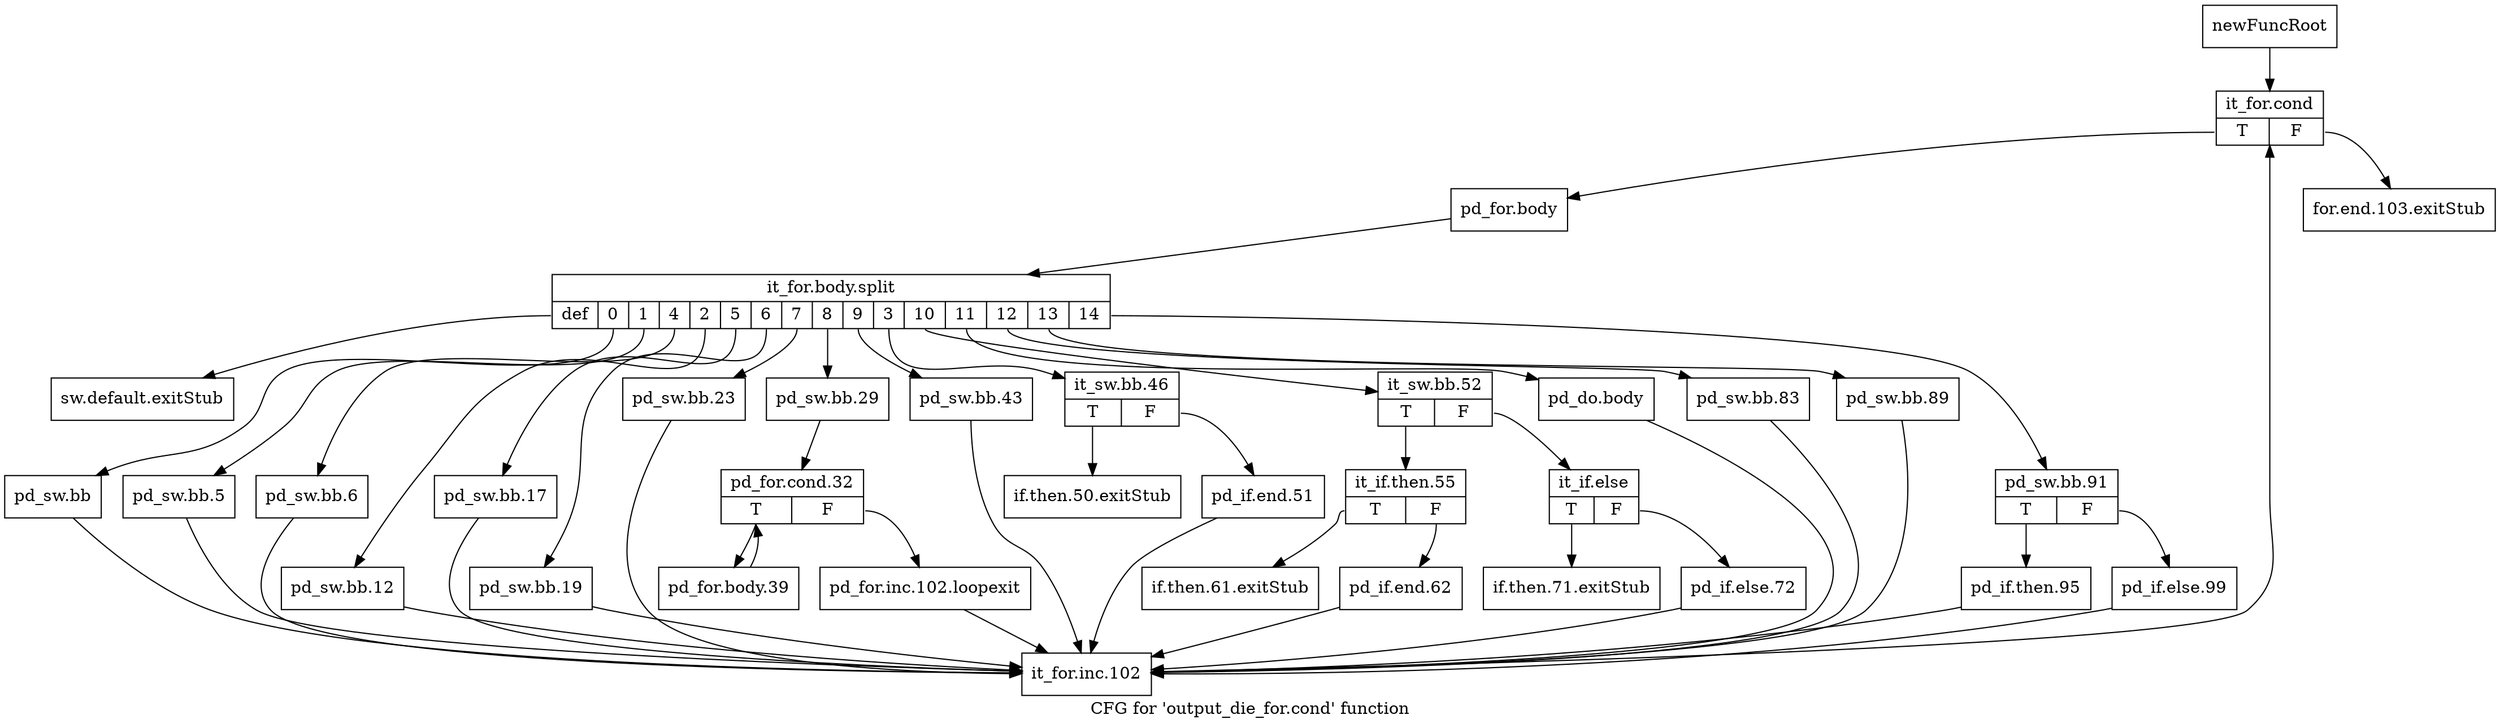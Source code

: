 digraph "CFG for 'output_die_for.cond' function" {
	label="CFG for 'output_die_for.cond' function";

	Node0xac027b0 [shape=record,label="{newFuncRoot}"];
	Node0xac027b0 -> Node0xac02990;
	Node0xac02800 [shape=record,label="{for.end.103.exitStub}"];
	Node0xac02850 [shape=record,label="{sw.default.exitStub}"];
	Node0xac028a0 [shape=record,label="{if.then.71.exitStub}"];
	Node0xac028f0 [shape=record,label="{if.then.61.exitStub}"];
	Node0xac02940 [shape=record,label="{if.then.50.exitStub}"];
	Node0xac02990 [shape=record,label="{it_for.cond|{<s0>T|<s1>F}}"];
	Node0xac02990:s0 -> Node0xac029e0;
	Node0xac02990:s1 -> Node0xac02800;
	Node0xac029e0 [shape=record,label="{pd_for.body}"];
	Node0xac029e0 -> Node0xf6032f0;
	Node0xf6032f0 [shape=record,label="{it_for.body.split|{<s0>def|<s1>0|<s2>1|<s3>4|<s4>2|<s5>5|<s6>6|<s7>7|<s8>8|<s9>9|<s10>3|<s11>10|<s12>11|<s13>12|<s14>13|<s15>14}}"];
	Node0xf6032f0:s0 -> Node0xac02850;
	Node0xf6032f0:s1 -> Node0xac031b0;
	Node0xf6032f0:s2 -> Node0xac03160;
	Node0xf6032f0:s3 -> Node0xac03110;
	Node0xf6032f0:s4 -> Node0xac030c0;
	Node0xf6032f0:s5 -> Node0xac03070;
	Node0xf6032f0:s6 -> Node0xac03020;
	Node0xf6032f0:s7 -> Node0xac02fd0;
	Node0xf6032f0:s8 -> Node0xac02e90;
	Node0xf6032f0:s9 -> Node0xac02e40;
	Node0xf6032f0:s10 -> Node0xac02da0;
	Node0xf6032f0:s11 -> Node0xac02c10;
	Node0xf6032f0:s12 -> Node0xac02bc0;
	Node0xf6032f0:s13 -> Node0xac02b70;
	Node0xf6032f0:s14 -> Node0xac02b20;
	Node0xf6032f0:s15 -> Node0xac02a30;
	Node0xac02a30 [shape=record,label="{pd_sw.bb.91|{<s0>T|<s1>F}}"];
	Node0xac02a30:s0 -> Node0xac02ad0;
	Node0xac02a30:s1 -> Node0xac02a80;
	Node0xac02a80 [shape=record,label="{pd_if.else.99}"];
	Node0xac02a80 -> Node0xac03200;
	Node0xac02ad0 [shape=record,label="{pd_if.then.95}"];
	Node0xac02ad0 -> Node0xac03200;
	Node0xac02b20 [shape=record,label="{pd_sw.bb.89}"];
	Node0xac02b20 -> Node0xac03200;
	Node0xac02b70 [shape=record,label="{pd_sw.bb.83}"];
	Node0xac02b70 -> Node0xac03200;
	Node0xac02bc0 [shape=record,label="{pd_do.body}"];
	Node0xac02bc0 -> Node0xac03200;
	Node0xac02c10 [shape=record,label="{it_sw.bb.52|{<s0>T|<s1>F}}"];
	Node0xac02c10:s0 -> Node0xac02d00;
	Node0xac02c10:s1 -> Node0xac02c60;
	Node0xac02c60 [shape=record,label="{it_if.else|{<s0>T|<s1>F}}"];
	Node0xac02c60:s0 -> Node0xac028a0;
	Node0xac02c60:s1 -> Node0xac02cb0;
	Node0xac02cb0 [shape=record,label="{pd_if.else.72}"];
	Node0xac02cb0 -> Node0xac03200;
	Node0xac02d00 [shape=record,label="{it_if.then.55|{<s0>T|<s1>F}}"];
	Node0xac02d00:s0 -> Node0xac028f0;
	Node0xac02d00:s1 -> Node0xac02d50;
	Node0xac02d50 [shape=record,label="{pd_if.end.62}"];
	Node0xac02d50 -> Node0xac03200;
	Node0xac02da0 [shape=record,label="{it_sw.bb.46|{<s0>T|<s1>F}}"];
	Node0xac02da0:s0 -> Node0xac02940;
	Node0xac02da0:s1 -> Node0xac02df0;
	Node0xac02df0 [shape=record,label="{pd_if.end.51}"];
	Node0xac02df0 -> Node0xac03200;
	Node0xac02e40 [shape=record,label="{pd_sw.bb.43}"];
	Node0xac02e40 -> Node0xac03200;
	Node0xac02e90 [shape=record,label="{pd_sw.bb.29}"];
	Node0xac02e90 -> Node0xac02ee0;
	Node0xac02ee0 [shape=record,label="{pd_for.cond.32|{<s0>T|<s1>F}}"];
	Node0xac02ee0:s0 -> Node0xac02f80;
	Node0xac02ee0:s1 -> Node0xac02f30;
	Node0xac02f30 [shape=record,label="{pd_for.inc.102.loopexit}"];
	Node0xac02f30 -> Node0xac03200;
	Node0xac02f80 [shape=record,label="{pd_for.body.39}"];
	Node0xac02f80 -> Node0xac02ee0;
	Node0xac02fd0 [shape=record,label="{pd_sw.bb.23}"];
	Node0xac02fd0 -> Node0xac03200;
	Node0xac03020 [shape=record,label="{pd_sw.bb.19}"];
	Node0xac03020 -> Node0xac03200;
	Node0xac03070 [shape=record,label="{pd_sw.bb.17}"];
	Node0xac03070 -> Node0xac03200;
	Node0xac030c0 [shape=record,label="{pd_sw.bb.12}"];
	Node0xac030c0 -> Node0xac03200;
	Node0xac03110 [shape=record,label="{pd_sw.bb.6}"];
	Node0xac03110 -> Node0xac03200;
	Node0xac03160 [shape=record,label="{pd_sw.bb.5}"];
	Node0xac03160 -> Node0xac03200;
	Node0xac031b0 [shape=record,label="{pd_sw.bb}"];
	Node0xac031b0 -> Node0xac03200;
	Node0xac03200 [shape=record,label="{it_for.inc.102}"];
	Node0xac03200 -> Node0xac02990;
}
